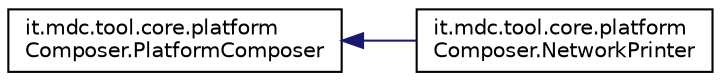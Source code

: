 digraph "Graphical Class Hierarchy"
{
 // LATEX_PDF_SIZE
  edge [fontname="Helvetica",fontsize="10",labelfontname="Helvetica",labelfontsize="10"];
  node [fontname="Helvetica",fontsize="10",shape=record];
  rankdir="LR";
  Node0 [label="it.mdc.tool.core.platform\lComposer.PlatformComposer",height=0.2,width=0.4,color="black", fillcolor="white", style="filled",URL="$d6/d05/classit_1_1mdc_1_1tool_1_1core_1_1platform_composer_1_1_platform_composer.html",tooltip=" "];
  Node0 -> Node1 [dir="back",color="midnightblue",fontsize="10",style="solid",fontname="Helvetica"];
  Node1 [label="it.mdc.tool.core.platform\lComposer.NetworkPrinter",height=0.2,width=0.4,color="black", fillcolor="white", style="filled",URL="$da/d15/classit_1_1mdc_1_1tool_1_1core_1_1platform_composer_1_1_network_printer.html",tooltip=" "];
}
